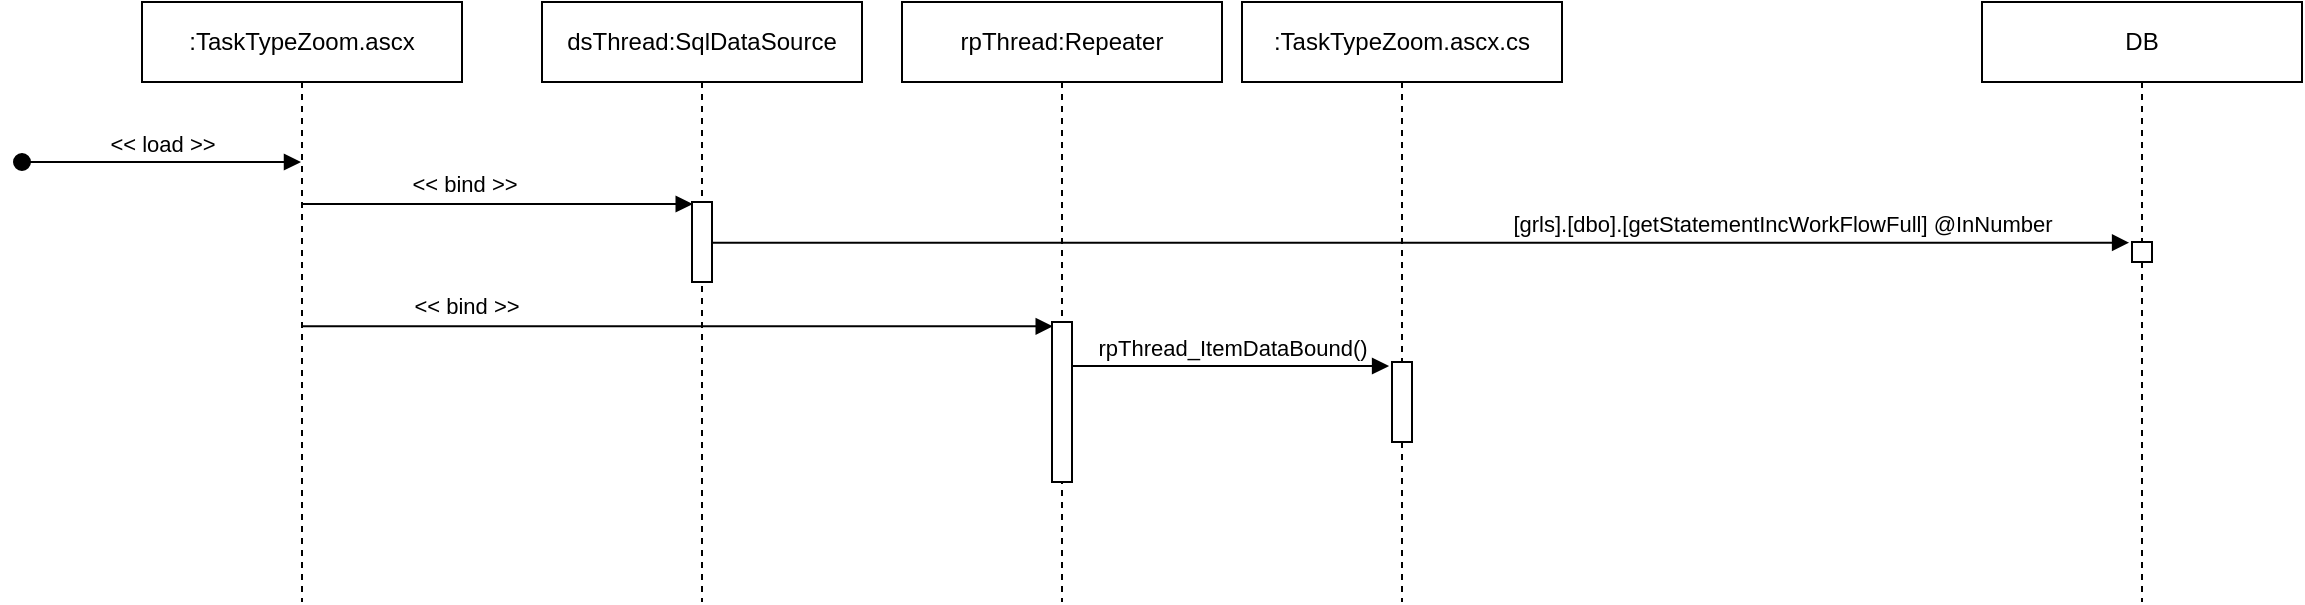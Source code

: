 <mxfile version="20.5.1" type="github">
  <diagram id="0S9IuA0MUspX1pKyNK9L" name="Страница 1">
    <mxGraphModel dx="1247" dy="815" grid="1" gridSize="10" guides="1" tooltips="1" connect="1" arrows="1" fold="1" page="1" pageScale="1" pageWidth="827" pageHeight="1169" math="0" shadow="0">
      <root>
        <mxCell id="0" />
        <mxCell id="1" parent="0" />
        <mxCell id="AjJ1fiy0JQN6Zd3U1w5--1" value=":TaskTypeZoom.ascx" style="shape=umlLifeline;perimeter=lifelinePerimeter;whiteSpace=wrap;html=1;container=1;collapsible=0;recursiveResize=0;outlineConnect=0;" vertex="1" parent="1">
          <mxGeometry x="80" y="40" width="160" height="300" as="geometry" />
        </mxCell>
        <mxCell id="AjJ1fiy0JQN6Zd3U1w5--2" value="dsThread:SqlDataSource" style="shape=umlLifeline;perimeter=lifelinePerimeter;whiteSpace=wrap;html=1;container=1;collapsible=0;recursiveResize=0;outlineConnect=0;" vertex="1" parent="1">
          <mxGeometry x="280" y="40" width="160" height="300" as="geometry" />
        </mxCell>
        <mxCell id="AjJ1fiy0JQN6Zd3U1w5--5" value="" style="html=1;points=[];perimeter=orthogonalPerimeter;" vertex="1" parent="AjJ1fiy0JQN6Zd3U1w5--2">
          <mxGeometry x="75" y="100" width="10" height="40" as="geometry" />
        </mxCell>
        <mxCell id="AjJ1fiy0JQN6Zd3U1w5--3" value="DB" style="shape=umlLifeline;perimeter=lifelinePerimeter;whiteSpace=wrap;html=1;container=1;collapsible=0;recursiveResize=0;outlineConnect=0;" vertex="1" parent="1">
          <mxGeometry x="1000" y="40" width="160" height="300" as="geometry" />
        </mxCell>
        <mxCell id="AjJ1fiy0JQN6Zd3U1w5--4" value="" style="html=1;points=[];perimeter=orthogonalPerimeter;" vertex="1" parent="AjJ1fiy0JQN6Zd3U1w5--3">
          <mxGeometry x="75" y="120" width="10" height="10" as="geometry" />
        </mxCell>
        <mxCell id="AjJ1fiy0JQN6Zd3U1w5--7" value="&amp;lt;&amp;lt; load &amp;gt;&amp;gt;" style="html=1;verticalAlign=bottom;startArrow=oval;startFill=1;endArrow=block;startSize=8;rounded=0;" edge="1" parent="1" target="AjJ1fiy0JQN6Zd3U1w5--1">
          <mxGeometry width="60" relative="1" as="geometry">
            <mxPoint x="20" y="120" as="sourcePoint" />
            <mxPoint x="80" y="120" as="targetPoint" />
          </mxGeometry>
        </mxCell>
        <mxCell id="AjJ1fiy0JQN6Zd3U1w5--8" value="&amp;lt;&amp;lt; bind &amp;gt;&amp;gt;" style="html=1;verticalAlign=bottom;endArrow=block;rounded=0;entryX=0.037;entryY=0.025;entryDx=0;entryDy=0;entryPerimeter=0;" edge="1" parent="1" source="AjJ1fiy0JQN6Zd3U1w5--1" target="AjJ1fiy0JQN6Zd3U1w5--5">
          <mxGeometry x="-0.178" y="1" width="80" relative="1" as="geometry">
            <mxPoint x="140" y="380" as="sourcePoint" />
            <mxPoint x="220" y="380" as="targetPoint" />
            <mxPoint as="offset" />
          </mxGeometry>
        </mxCell>
        <mxCell id="AjJ1fiy0JQN6Zd3U1w5--9" value="[grls].[dbo].[getStatementIncWorkFlowFull] @InNumber" style="html=1;verticalAlign=bottom;endArrow=block;rounded=0;entryX=-0.145;entryY=0.036;entryDx=0;entryDy=0;entryPerimeter=0;" edge="1" parent="1" source="AjJ1fiy0JQN6Zd3U1w5--5" target="AjJ1fiy0JQN6Zd3U1w5--4">
          <mxGeometry x="0.51" width="80" relative="1" as="geometry">
            <mxPoint x="310" y="530" as="sourcePoint" />
            <mxPoint x="390" y="530" as="targetPoint" />
            <mxPoint as="offset" />
          </mxGeometry>
        </mxCell>
        <mxCell id="AjJ1fiy0JQN6Zd3U1w5--10" value="rpThread:Repeater" style="shape=umlLifeline;perimeter=lifelinePerimeter;whiteSpace=wrap;html=1;container=1;collapsible=0;recursiveResize=0;outlineConnect=0;" vertex="1" parent="1">
          <mxGeometry x="460" y="40" width="160" height="300" as="geometry" />
        </mxCell>
        <mxCell id="AjJ1fiy0JQN6Zd3U1w5--11" value="" style="html=1;points=[];perimeter=orthogonalPerimeter;" vertex="1" parent="AjJ1fiy0JQN6Zd3U1w5--10">
          <mxGeometry x="75" y="160" width="10" height="80" as="geometry" />
        </mxCell>
        <mxCell id="AjJ1fiy0JQN6Zd3U1w5--12" value="&amp;lt;&amp;lt; bind &amp;gt;&amp;gt;" style="html=1;verticalAlign=bottom;endArrow=block;rounded=0;entryX=0.037;entryY=0.027;entryDx=0;entryDy=0;entryPerimeter=0;" edge="1" parent="1" source="AjJ1fiy0JQN6Zd3U1w5--1" target="AjJ1fiy0JQN6Zd3U1w5--11">
          <mxGeometry x="-0.572" y="1" width="80" relative="1" as="geometry">
            <mxPoint x="159.13" y="200" as="sourcePoint" />
            <mxPoint x="355.0" y="200" as="targetPoint" />
            <mxPoint x="1" as="offset" />
          </mxGeometry>
        </mxCell>
        <mxCell id="AjJ1fiy0JQN6Zd3U1w5--13" value=":TaskTypeZoom.ascx.cs" style="shape=umlLifeline;perimeter=lifelinePerimeter;whiteSpace=wrap;html=1;container=1;collapsible=0;recursiveResize=0;outlineConnect=0;" vertex="1" parent="1">
          <mxGeometry x="630" y="40" width="160" height="300" as="geometry" />
        </mxCell>
        <mxCell id="AjJ1fiy0JQN6Zd3U1w5--14" value="" style="html=1;points=[];perimeter=orthogonalPerimeter;" vertex="1" parent="AjJ1fiy0JQN6Zd3U1w5--13">
          <mxGeometry x="75" y="180" width="10" height="40" as="geometry" />
        </mxCell>
        <mxCell id="AjJ1fiy0JQN6Zd3U1w5--15" value="rpThread_ItemDataBound()" style="html=1;verticalAlign=bottom;endArrow=block;rounded=0;entryX=-0.145;entryY=0.05;entryDx=0;entryDy=0;entryPerimeter=0;" edge="1" parent="1" source="AjJ1fiy0JQN6Zd3U1w5--11" target="AjJ1fiy0JQN6Zd3U1w5--14">
          <mxGeometry width="80" relative="1" as="geometry">
            <mxPoint x="650" y="420" as="sourcePoint" />
            <mxPoint x="730" y="420" as="targetPoint" />
          </mxGeometry>
        </mxCell>
      </root>
    </mxGraphModel>
  </diagram>
</mxfile>
